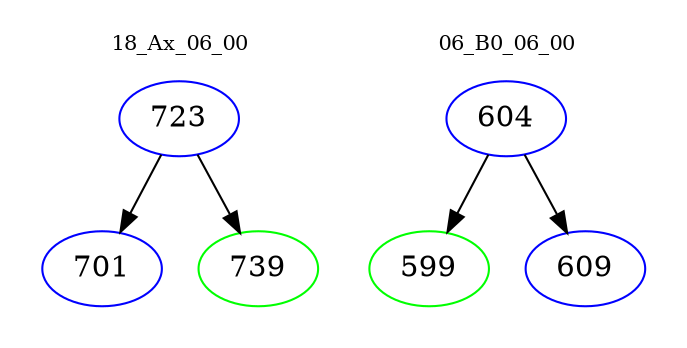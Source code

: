 digraph{
subgraph cluster_0 {
color = white
label = "18_Ax_06_00";
fontsize=10;
T0_723 [label="723", color="blue"]
T0_723 -> T0_701 [color="black"]
T0_701 [label="701", color="blue"]
T0_723 -> T0_739 [color="black"]
T0_739 [label="739", color="green"]
}
subgraph cluster_1 {
color = white
label = "06_B0_06_00";
fontsize=10;
T1_604 [label="604", color="blue"]
T1_604 -> T1_599 [color="black"]
T1_599 [label="599", color="green"]
T1_604 -> T1_609 [color="black"]
T1_609 [label="609", color="blue"]
}
}
